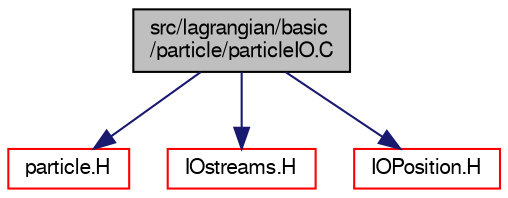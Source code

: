 digraph "src/lagrangian/basic/particle/particleIO.C"
{
  bgcolor="transparent";
  edge [fontname="FreeSans",fontsize="10",labelfontname="FreeSans",labelfontsize="10"];
  node [fontname="FreeSans",fontsize="10",shape=record];
  Node0 [label="src/lagrangian/basic\l/particle/particleIO.C",height=0.2,width=0.4,color="black", fillcolor="grey75", style="filled", fontcolor="black"];
  Node0 -> Node1 [color="midnightblue",fontsize="10",style="solid",fontname="FreeSans"];
  Node1 [label="particle.H",height=0.2,width=0.4,color="red",URL="$a04889.html"];
  Node0 -> Node152 [color="midnightblue",fontsize="10",style="solid",fontname="FreeSans"];
  Node152 [label="IOstreams.H",height=0.2,width=0.4,color="red",URL="$a09104.html",tooltip="Useful combination of include files which define Sin, Sout and Serr and the use of IO streams general..."];
  Node0 -> Node295 [color="midnightblue",fontsize="10",style="solid",fontname="FreeSans"];
  Node295 [label="IOPosition.H",height=0.2,width=0.4,color="red",URL="$a04883.html"];
}

